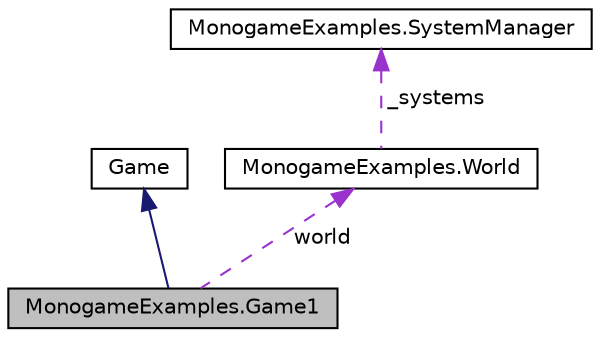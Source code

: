 digraph "MonogameExamples.Game1"
{
 // LATEX_PDF_SIZE
  edge [fontname="Helvetica",fontsize="10",labelfontname="Helvetica",labelfontsize="10"];
  node [fontname="Helvetica",fontsize="10",shape=record];
  Node1 [label="MonogameExamples.Game1",height=0.2,width=0.4,color="black", fillcolor="grey75", style="filled", fontcolor="black",tooltip="The main game class."];
  Node2 -> Node1 [dir="back",color="midnightblue",fontsize="10",style="solid",fontname="Helvetica"];
  Node2 [label="Game",height=0.2,width=0.4,color="black", fillcolor="white", style="filled",tooltip=" "];
  Node3 -> Node1 [dir="back",color="darkorchid3",fontsize="10",style="dashed",label=" world" ,fontname="Helvetica"];
  Node3 [label="MonogameExamples.World",height=0.2,width=0.4,color="black", fillcolor="white", style="filled",URL="$classMonogameExamples_1_1World.html",tooltip="Represents the game world and manages loading and updating levels."];
  Node4 -> Node3 [dir="back",color="darkorchid3",fontsize="10",style="dashed",label=" _systems" ,fontname="Helvetica"];
  Node4 [label="MonogameExamples.SystemManager",height=0.2,width=0.4,color="black", fillcolor="white", style="filled",URL="$structMonogameExamples_1_1SystemManager.html",tooltip="Manages a collection of System classes and provides methods to add, remove, update and draw entities ..."];
}
